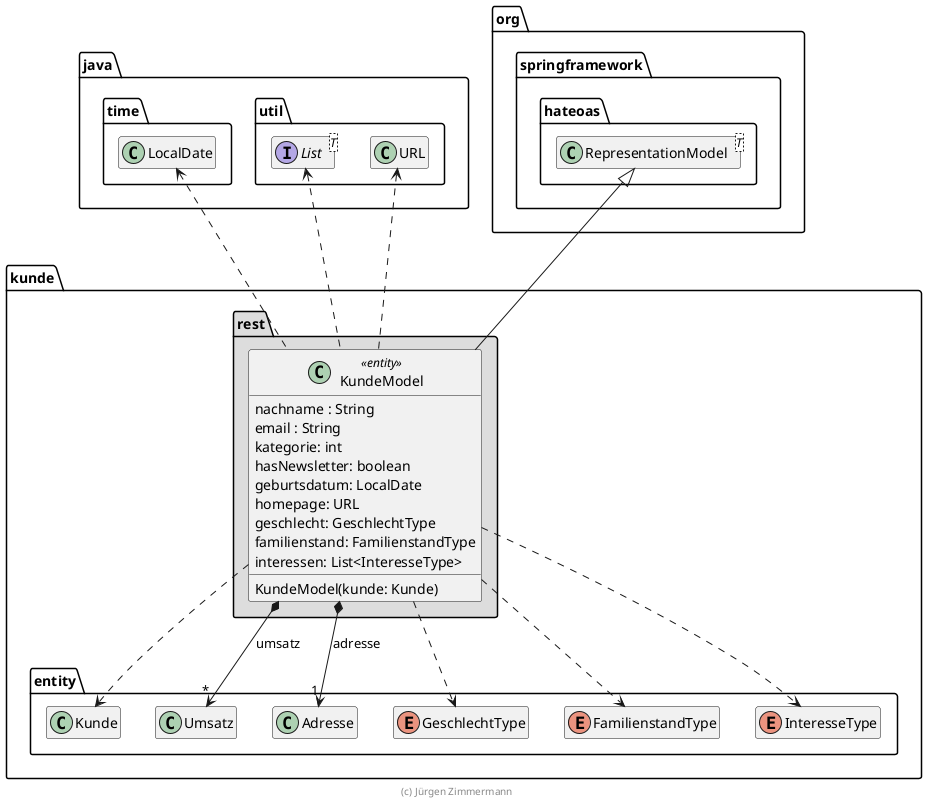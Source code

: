 @startuml Kunde

skinparam classAttributeIconSize 0
' skinparam monochrome true

package java {
    package util {
        interface List<T>
        class URL
    }

    package time {
        class LocalDate

        LocalDate .right[hidden].> List
    }
}

package org.springframework.hateoas {
    class RepresentationModel<T>

    URL .right[hidden].> RepresentationModel
}

package kunde {
    package entity {
        class Kunde
        class Umsatz
        class Adresse
        enum GeschlechtType
        enum FamilienstandType
        enum InteresseType
    }

    package rest #DDDDDD {
        class KundeModel << entity >> {
            nachname : String
            email : String
            kategorie: int
            hasNewsletter: boolean
            geburtsdatum: LocalDate
            homepage: URL
            geschlecht: GeschlechtType
            familienstand: FamilienstandType
            interessen: List<InteresseType>

            KundeModel(kunde: Kunde)
        }

        KundeModel *--> "*" Umsatz : umsatz
        KundeModel *--> "1" Adresse : adresse
        KundeModel ..> GeschlechtType
        KundeModel ..> FamilienstandType
        KundeModel ..> InteresseType
        KundeModel -up-|> RepresentationModel

        KundeModel ..> Kunde

        KundeModel .up.> URL
        KundeModel .up.> LocalDate
        KundeModel .up.> List
    }
}

hide empty members

footer (c) Jürgen Zimmermann

@enduml
